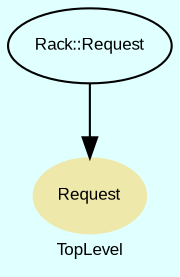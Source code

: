 digraph TopLevel {
    compound = true
    bgcolor = lightcyan1
    fontname = Arial
    fontsize = 8
    label = "TopLevel"
    node [
        fontname = Arial,
        fontsize = 8,
        color = black
    ]

    Request [
        fontcolor = black,
        URL = "classes/Request.html",
        shape = ellipse,
        color = palegoldenrod,
        style = filled,
        label = "Request"
    ]

    Rack__Request [
        URL = "classes/Rack/Request.html",
        label = "Rack::Request"
    ]

    Rack__Request -> Request [

    ]

}

